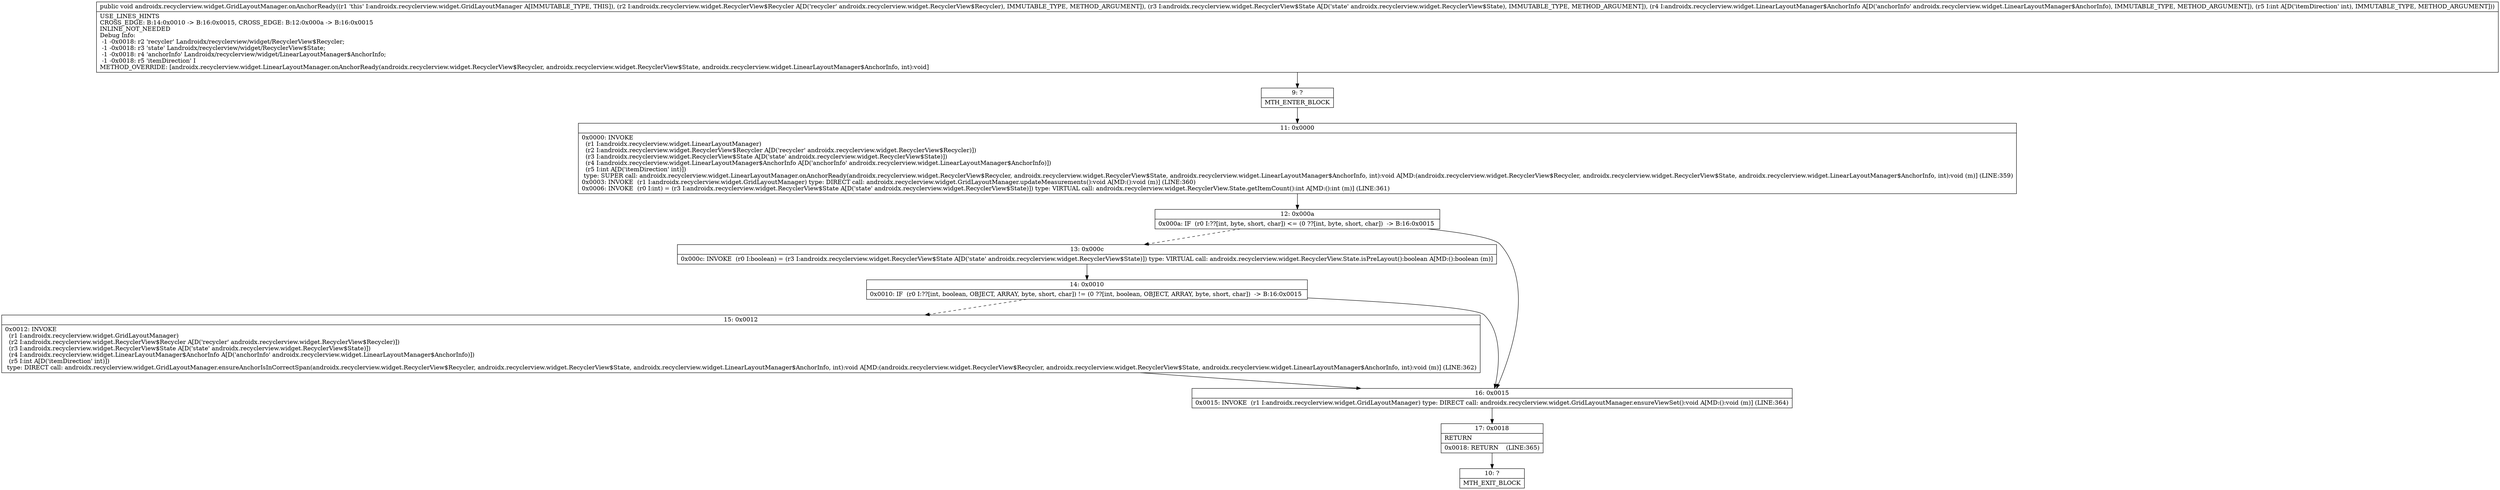 digraph "CFG forandroidx.recyclerview.widget.GridLayoutManager.onAnchorReady(Landroidx\/recyclerview\/widget\/RecyclerView$Recycler;Landroidx\/recyclerview\/widget\/RecyclerView$State;Landroidx\/recyclerview\/widget\/LinearLayoutManager$AnchorInfo;I)V" {
Node_9 [shape=record,label="{9\:\ ?|MTH_ENTER_BLOCK\l}"];
Node_11 [shape=record,label="{11\:\ 0x0000|0x0000: INVOKE  \l  (r1 I:androidx.recyclerview.widget.LinearLayoutManager)\l  (r2 I:androidx.recyclerview.widget.RecyclerView$Recycler A[D('recycler' androidx.recyclerview.widget.RecyclerView$Recycler)])\l  (r3 I:androidx.recyclerview.widget.RecyclerView$State A[D('state' androidx.recyclerview.widget.RecyclerView$State)])\l  (r4 I:androidx.recyclerview.widget.LinearLayoutManager$AnchorInfo A[D('anchorInfo' androidx.recyclerview.widget.LinearLayoutManager$AnchorInfo)])\l  (r5 I:int A[D('itemDirection' int)])\l type: SUPER call: androidx.recyclerview.widget.LinearLayoutManager.onAnchorReady(androidx.recyclerview.widget.RecyclerView$Recycler, androidx.recyclerview.widget.RecyclerView$State, androidx.recyclerview.widget.LinearLayoutManager$AnchorInfo, int):void A[MD:(androidx.recyclerview.widget.RecyclerView$Recycler, androidx.recyclerview.widget.RecyclerView$State, androidx.recyclerview.widget.LinearLayoutManager$AnchorInfo, int):void (m)] (LINE:359)\l0x0003: INVOKE  (r1 I:androidx.recyclerview.widget.GridLayoutManager) type: DIRECT call: androidx.recyclerview.widget.GridLayoutManager.updateMeasurements():void A[MD:():void (m)] (LINE:360)\l0x0006: INVOKE  (r0 I:int) = (r3 I:androidx.recyclerview.widget.RecyclerView$State A[D('state' androidx.recyclerview.widget.RecyclerView$State)]) type: VIRTUAL call: androidx.recyclerview.widget.RecyclerView.State.getItemCount():int A[MD:():int (m)] (LINE:361)\l}"];
Node_12 [shape=record,label="{12\:\ 0x000a|0x000a: IF  (r0 I:??[int, byte, short, char]) \<= (0 ??[int, byte, short, char])  \-\> B:16:0x0015 \l}"];
Node_13 [shape=record,label="{13\:\ 0x000c|0x000c: INVOKE  (r0 I:boolean) = (r3 I:androidx.recyclerview.widget.RecyclerView$State A[D('state' androidx.recyclerview.widget.RecyclerView$State)]) type: VIRTUAL call: androidx.recyclerview.widget.RecyclerView.State.isPreLayout():boolean A[MD:():boolean (m)]\l}"];
Node_14 [shape=record,label="{14\:\ 0x0010|0x0010: IF  (r0 I:??[int, boolean, OBJECT, ARRAY, byte, short, char]) != (0 ??[int, boolean, OBJECT, ARRAY, byte, short, char])  \-\> B:16:0x0015 \l}"];
Node_15 [shape=record,label="{15\:\ 0x0012|0x0012: INVOKE  \l  (r1 I:androidx.recyclerview.widget.GridLayoutManager)\l  (r2 I:androidx.recyclerview.widget.RecyclerView$Recycler A[D('recycler' androidx.recyclerview.widget.RecyclerView$Recycler)])\l  (r3 I:androidx.recyclerview.widget.RecyclerView$State A[D('state' androidx.recyclerview.widget.RecyclerView$State)])\l  (r4 I:androidx.recyclerview.widget.LinearLayoutManager$AnchorInfo A[D('anchorInfo' androidx.recyclerview.widget.LinearLayoutManager$AnchorInfo)])\l  (r5 I:int A[D('itemDirection' int)])\l type: DIRECT call: androidx.recyclerview.widget.GridLayoutManager.ensureAnchorIsInCorrectSpan(androidx.recyclerview.widget.RecyclerView$Recycler, androidx.recyclerview.widget.RecyclerView$State, androidx.recyclerview.widget.LinearLayoutManager$AnchorInfo, int):void A[MD:(androidx.recyclerview.widget.RecyclerView$Recycler, androidx.recyclerview.widget.RecyclerView$State, androidx.recyclerview.widget.LinearLayoutManager$AnchorInfo, int):void (m)] (LINE:362)\l}"];
Node_16 [shape=record,label="{16\:\ 0x0015|0x0015: INVOKE  (r1 I:androidx.recyclerview.widget.GridLayoutManager) type: DIRECT call: androidx.recyclerview.widget.GridLayoutManager.ensureViewSet():void A[MD:():void (m)] (LINE:364)\l}"];
Node_17 [shape=record,label="{17\:\ 0x0018|RETURN\l|0x0018: RETURN    (LINE:365)\l}"];
Node_10 [shape=record,label="{10\:\ ?|MTH_EXIT_BLOCK\l}"];
MethodNode[shape=record,label="{public void androidx.recyclerview.widget.GridLayoutManager.onAnchorReady((r1 'this' I:androidx.recyclerview.widget.GridLayoutManager A[IMMUTABLE_TYPE, THIS]), (r2 I:androidx.recyclerview.widget.RecyclerView$Recycler A[D('recycler' androidx.recyclerview.widget.RecyclerView$Recycler), IMMUTABLE_TYPE, METHOD_ARGUMENT]), (r3 I:androidx.recyclerview.widget.RecyclerView$State A[D('state' androidx.recyclerview.widget.RecyclerView$State), IMMUTABLE_TYPE, METHOD_ARGUMENT]), (r4 I:androidx.recyclerview.widget.LinearLayoutManager$AnchorInfo A[D('anchorInfo' androidx.recyclerview.widget.LinearLayoutManager$AnchorInfo), IMMUTABLE_TYPE, METHOD_ARGUMENT]), (r5 I:int A[D('itemDirection' int), IMMUTABLE_TYPE, METHOD_ARGUMENT]))  | USE_LINES_HINTS\lCROSS_EDGE: B:14:0x0010 \-\> B:16:0x0015, CROSS_EDGE: B:12:0x000a \-\> B:16:0x0015\lINLINE_NOT_NEEDED\lDebug Info:\l  \-1 \-0x0018: r2 'recycler' Landroidx\/recyclerview\/widget\/RecyclerView$Recycler;\l  \-1 \-0x0018: r3 'state' Landroidx\/recyclerview\/widget\/RecyclerView$State;\l  \-1 \-0x0018: r4 'anchorInfo' Landroidx\/recyclerview\/widget\/LinearLayoutManager$AnchorInfo;\l  \-1 \-0x0018: r5 'itemDirection' I\lMETHOD_OVERRIDE: [androidx.recyclerview.widget.LinearLayoutManager.onAnchorReady(androidx.recyclerview.widget.RecyclerView$Recycler, androidx.recyclerview.widget.RecyclerView$State, androidx.recyclerview.widget.LinearLayoutManager$AnchorInfo, int):void]\l}"];
MethodNode -> Node_9;Node_9 -> Node_11;
Node_11 -> Node_12;
Node_12 -> Node_13[style=dashed];
Node_12 -> Node_16;
Node_13 -> Node_14;
Node_14 -> Node_15[style=dashed];
Node_14 -> Node_16;
Node_15 -> Node_16;
Node_16 -> Node_17;
Node_17 -> Node_10;
}

